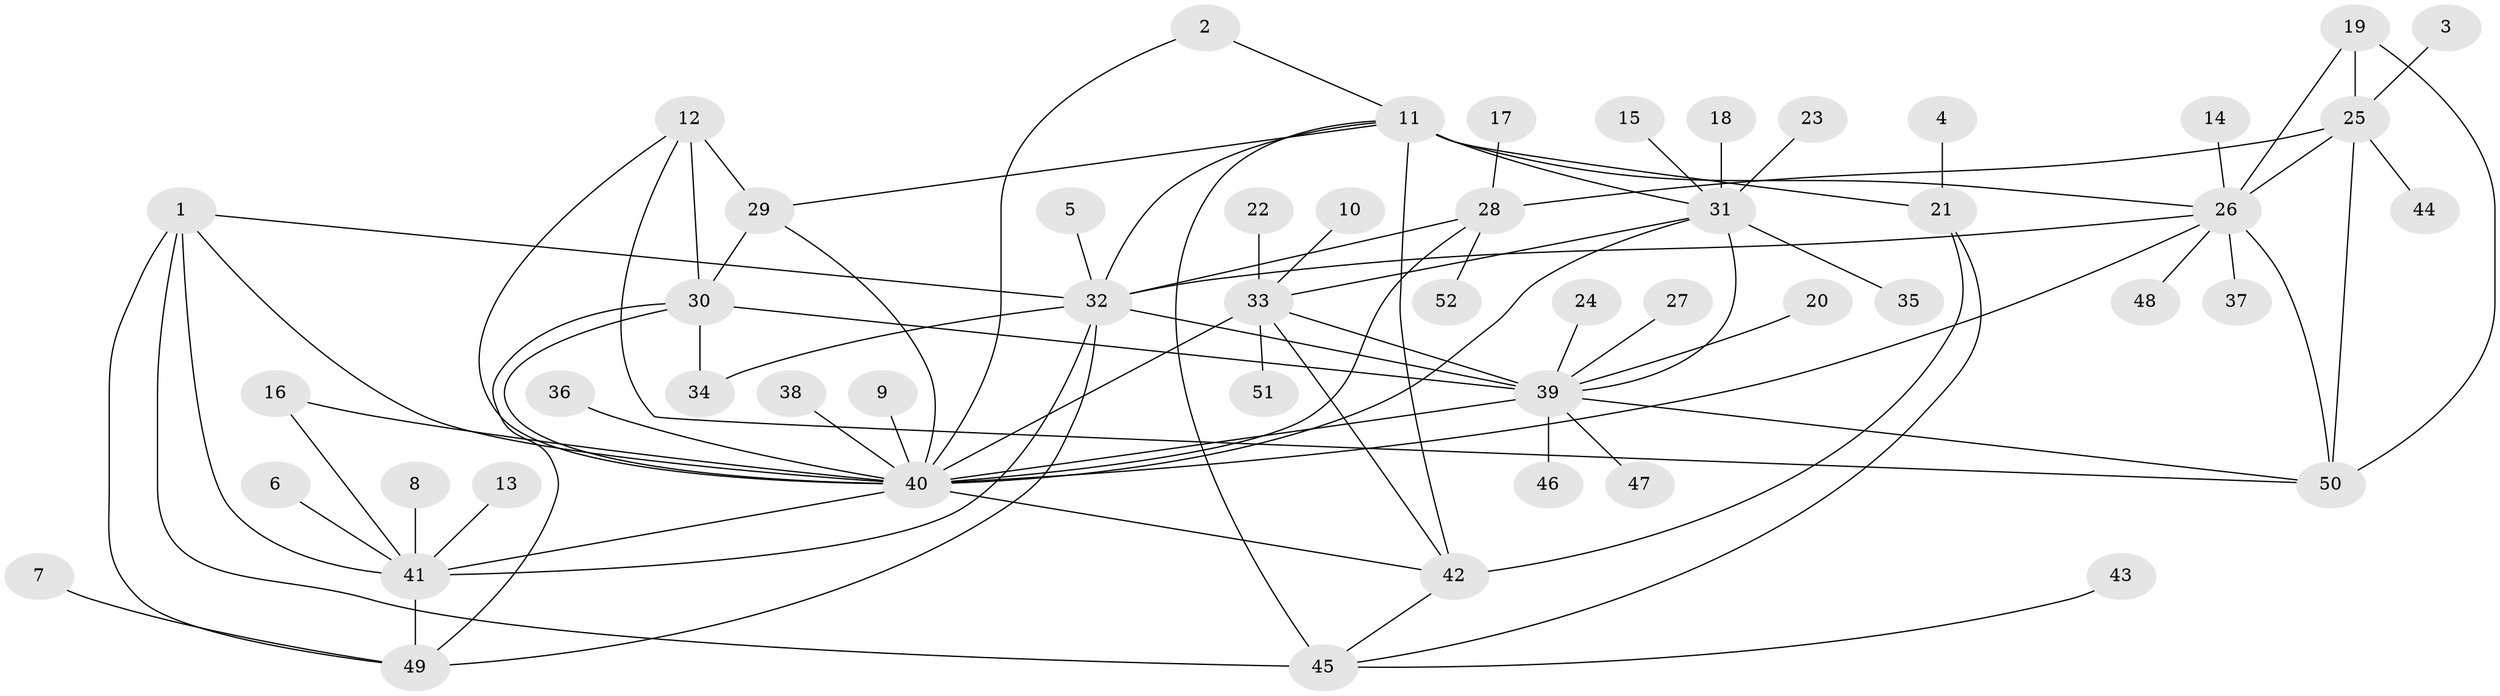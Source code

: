 // original degree distribution, {6: 0.05825242718446602, 13: 0.009708737864077669, 10: 0.038834951456310676, 9: 0.02912621359223301, 8: 0.02912621359223301, 4: 0.02912621359223301, 7: 0.019417475728155338, 12: 0.009708737864077669, 11: 0.009708737864077669, 5: 0.02912621359223301, 2: 0.17475728155339806, 1: 0.5436893203883495, 3: 0.019417475728155338}
// Generated by graph-tools (version 1.1) at 2025/26/03/09/25 03:26:48]
// undirected, 52 vertices, 84 edges
graph export_dot {
graph [start="1"]
  node [color=gray90,style=filled];
  1;
  2;
  3;
  4;
  5;
  6;
  7;
  8;
  9;
  10;
  11;
  12;
  13;
  14;
  15;
  16;
  17;
  18;
  19;
  20;
  21;
  22;
  23;
  24;
  25;
  26;
  27;
  28;
  29;
  30;
  31;
  32;
  33;
  34;
  35;
  36;
  37;
  38;
  39;
  40;
  41;
  42;
  43;
  44;
  45;
  46;
  47;
  48;
  49;
  50;
  51;
  52;
  1 -- 32 [weight=1.0];
  1 -- 40 [weight=1.0];
  1 -- 41 [weight=1.0];
  1 -- 45 [weight=1.0];
  1 -- 49 [weight=2.0];
  2 -- 11 [weight=1.0];
  2 -- 40 [weight=1.0];
  3 -- 25 [weight=1.0];
  4 -- 21 [weight=1.0];
  5 -- 32 [weight=1.0];
  6 -- 41 [weight=1.0];
  7 -- 49 [weight=1.0];
  8 -- 41 [weight=1.0];
  9 -- 40 [weight=1.0];
  10 -- 33 [weight=1.0];
  11 -- 21 [weight=2.0];
  11 -- 26 [weight=1.0];
  11 -- 29 [weight=1.0];
  11 -- 31 [weight=1.0];
  11 -- 32 [weight=1.0];
  11 -- 42 [weight=2.0];
  11 -- 45 [weight=2.0];
  12 -- 29 [weight=2.0];
  12 -- 30 [weight=2.0];
  12 -- 40 [weight=2.0];
  12 -- 50 [weight=1.0];
  13 -- 41 [weight=1.0];
  14 -- 26 [weight=1.0];
  15 -- 31 [weight=1.0];
  16 -- 40 [weight=1.0];
  16 -- 41 [weight=1.0];
  17 -- 28 [weight=1.0];
  18 -- 31 [weight=1.0];
  19 -- 25 [weight=2.0];
  19 -- 26 [weight=1.0];
  19 -- 50 [weight=1.0];
  20 -- 39 [weight=1.0];
  21 -- 42 [weight=1.0];
  21 -- 45 [weight=1.0];
  22 -- 33 [weight=1.0];
  23 -- 31 [weight=1.0];
  24 -- 39 [weight=1.0];
  25 -- 26 [weight=2.0];
  25 -- 28 [weight=1.0];
  25 -- 44 [weight=1.0];
  25 -- 50 [weight=2.0];
  26 -- 32 [weight=1.0];
  26 -- 37 [weight=1.0];
  26 -- 40 [weight=1.0];
  26 -- 48 [weight=1.0];
  26 -- 50 [weight=1.0];
  27 -- 39 [weight=1.0];
  28 -- 32 [weight=1.0];
  28 -- 40 [weight=1.0];
  28 -- 52 [weight=1.0];
  29 -- 30 [weight=1.0];
  29 -- 40 [weight=1.0];
  30 -- 34 [weight=1.0];
  30 -- 39 [weight=2.0];
  30 -- 40 [weight=1.0];
  30 -- 49 [weight=1.0];
  31 -- 33 [weight=1.0];
  31 -- 35 [weight=1.0];
  31 -- 39 [weight=2.0];
  31 -- 40 [weight=1.0];
  32 -- 34 [weight=1.0];
  32 -- 39 [weight=1.0];
  32 -- 41 [weight=1.0];
  32 -- 49 [weight=2.0];
  33 -- 39 [weight=2.0];
  33 -- 40 [weight=1.0];
  33 -- 42 [weight=1.0];
  33 -- 51 [weight=1.0];
  36 -- 40 [weight=1.0];
  38 -- 40 [weight=1.0];
  39 -- 40 [weight=2.0];
  39 -- 46 [weight=1.0];
  39 -- 47 [weight=1.0];
  39 -- 50 [weight=1.0];
  40 -- 41 [weight=1.0];
  40 -- 42 [weight=1.0];
  41 -- 49 [weight=2.0];
  42 -- 45 [weight=1.0];
  43 -- 45 [weight=1.0];
}
